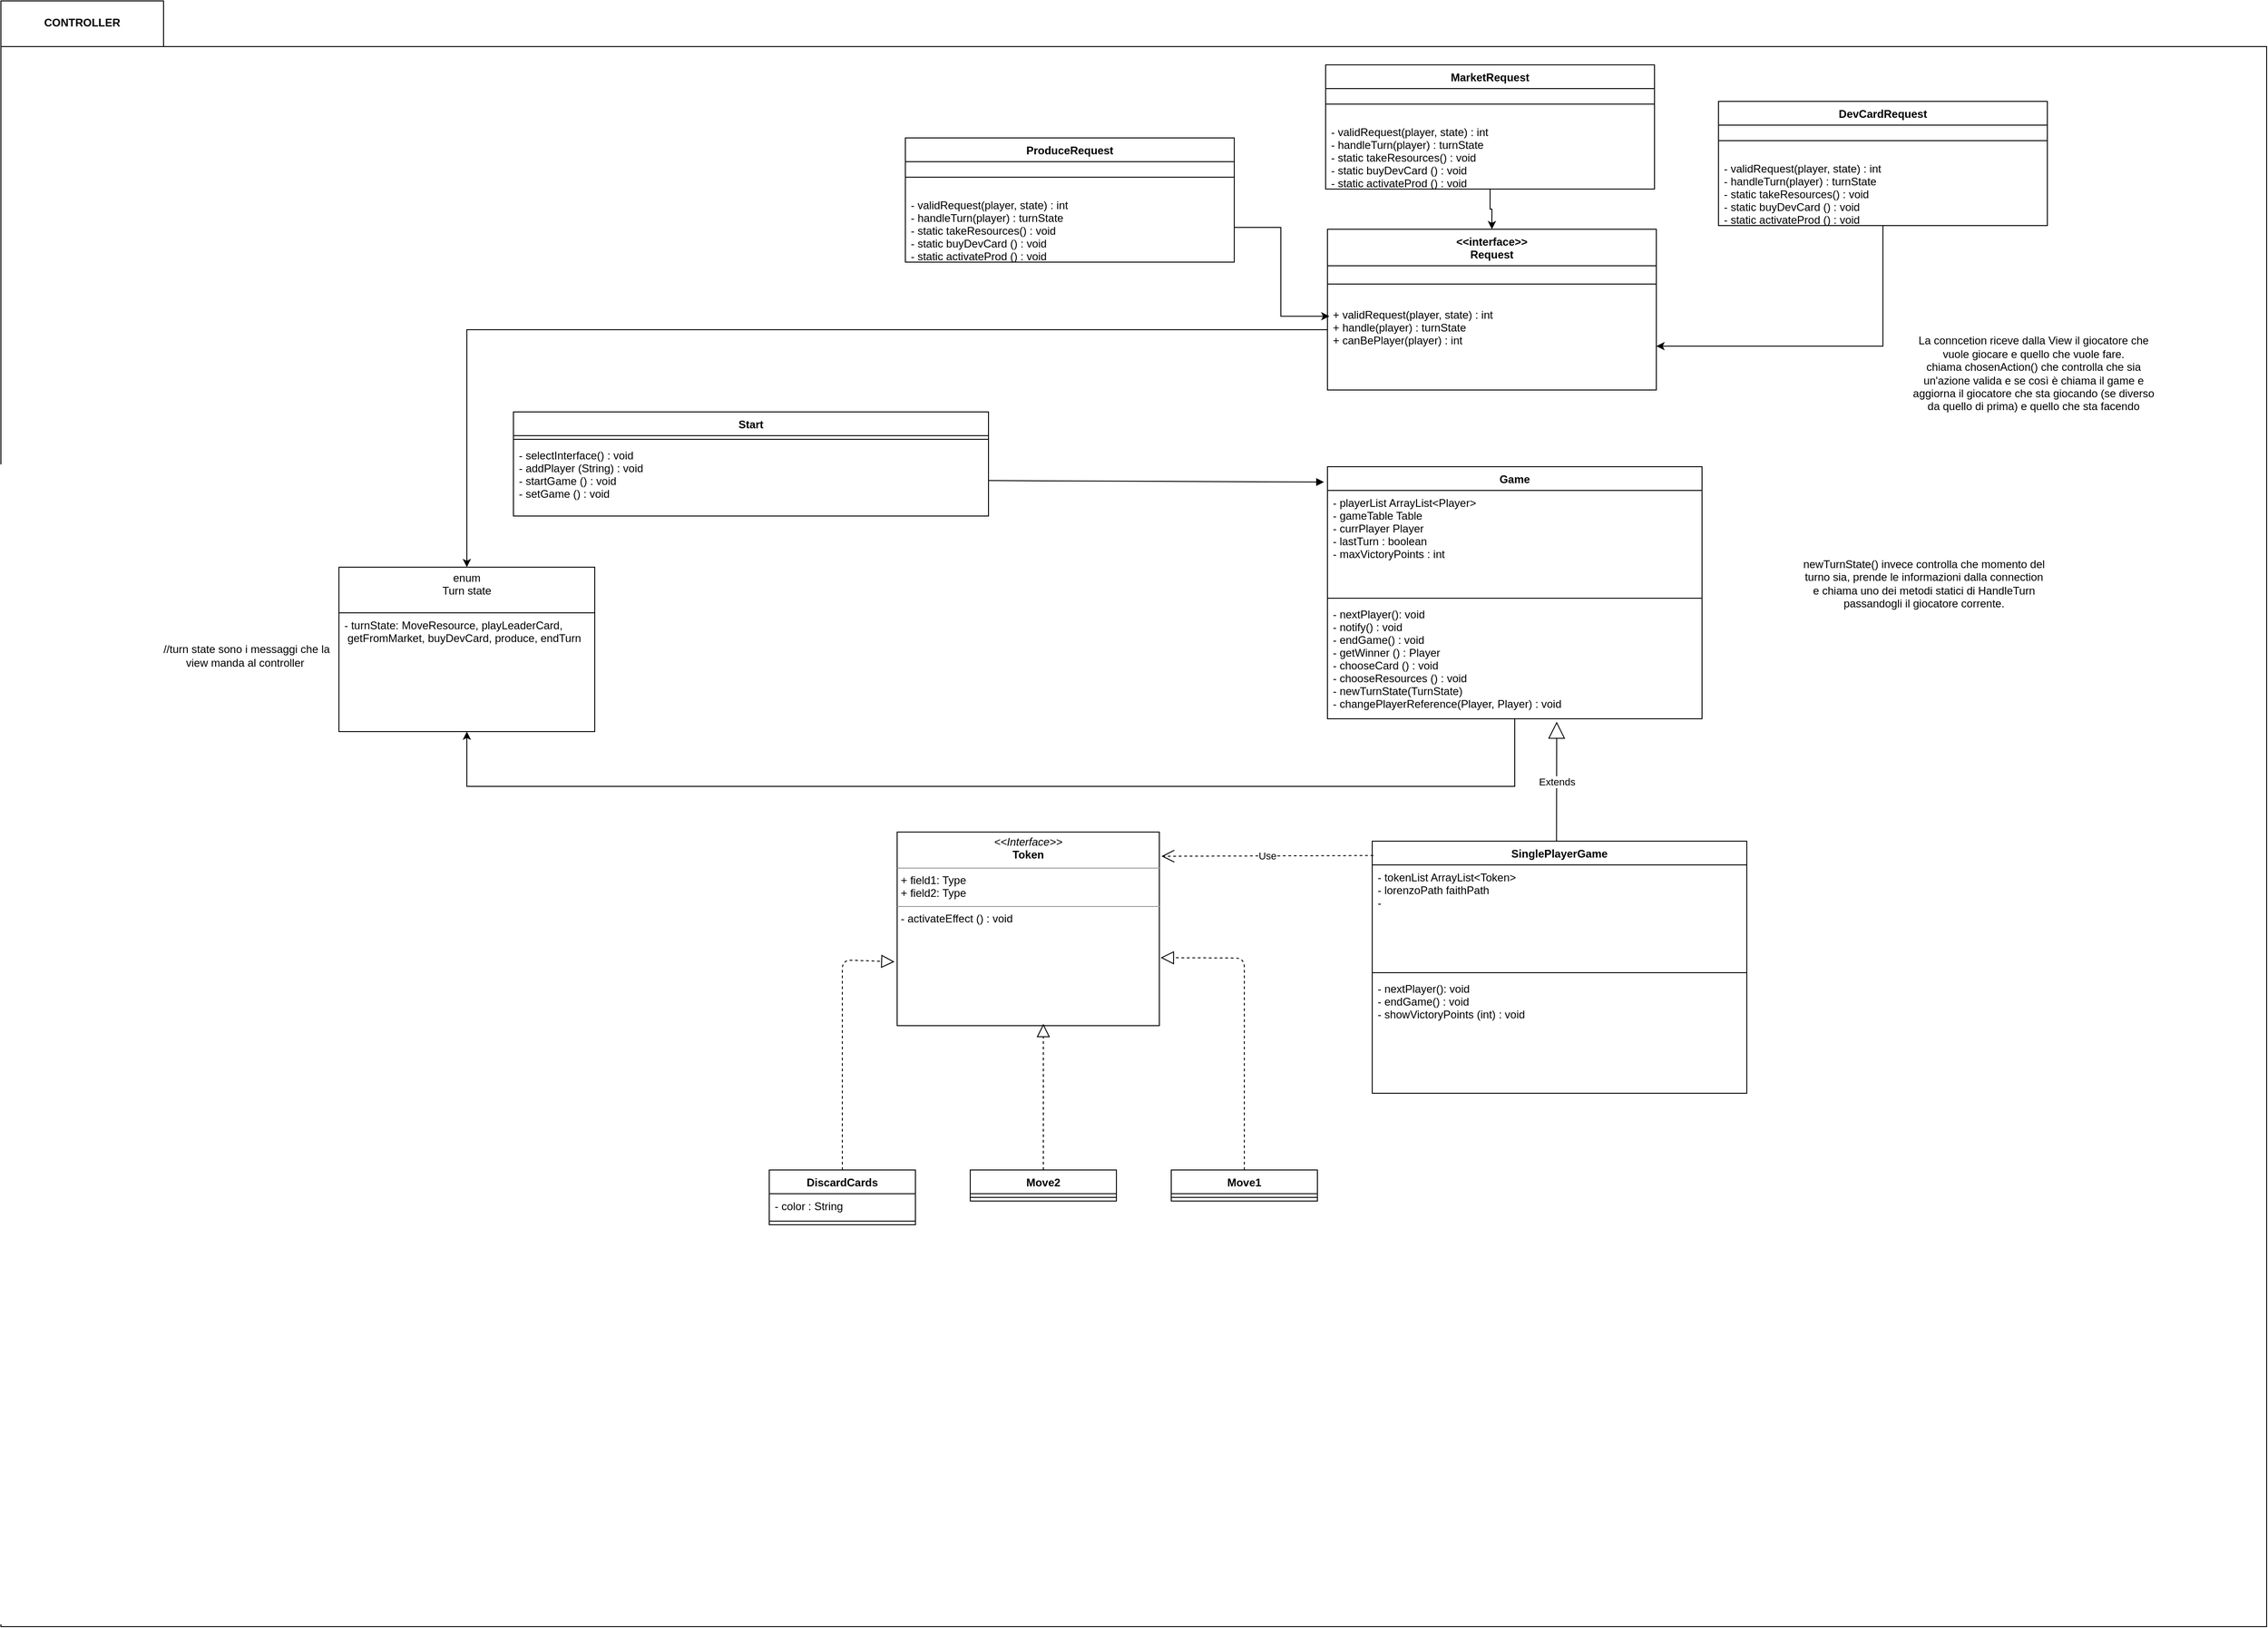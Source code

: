 <mxfile version="14.6.6" type="github">
  <diagram id="XjBvma8TKEidSXA-A0vw" name="Pagina-2">
    <mxGraphModel dx="2676" dy="-725" grid="1" gridSize="10" guides="1" tooltips="1" connect="1" arrows="1" fold="1" page="1" pageScale="1" pageWidth="827" pageHeight="1169" math="0" shadow="0">
      <root>
        <mxCell id="zuPwHXy1TFyjWQxAL-yT-0" />
        <mxCell id="zuPwHXy1TFyjWQxAL-yT-1" parent="zuPwHXy1TFyjWQxAL-yT-0" />
        <mxCell id="zuPwHXy1TFyjWQxAL-yT-2" value="" style="shape=folder;fontStyle=1;spacingTop=10;tabWidth=40;tabHeight=50;tabPosition=left;html=1;fillColor=none;" parent="zuPwHXy1TFyjWQxAL-yT-1" vertex="1">
          <mxGeometry x="-1270" y="1480" width="2480" height="1780" as="geometry" />
        </mxCell>
        <mxCell id="zuPwHXy1TFyjWQxAL-yT-3" value="CONTROLLER" style="text;align=center;fontStyle=1;verticalAlign=middle;spacingLeft=3;spacingRight=3;strokeColor=none;rotatable=0;points=[[0,0.5],[1,0.5]];portConstraint=eastwest;fillColor=none;" parent="zuPwHXy1TFyjWQxAL-yT-1" vertex="1">
          <mxGeometry x="-1261" y="1490" width="160" height="26" as="geometry" />
        </mxCell>
        <mxCell id="zuPwHXy1TFyjWQxAL-yT-4" value="Game" style="swimlane;fontStyle=1;align=center;verticalAlign=top;childLayout=stackLayout;horizontal=1;startSize=26;horizontalStack=0;resizeParent=1;resizeParentMax=0;resizeLast=0;collapsible=1;marginBottom=0;fillColor=none;" parent="zuPwHXy1TFyjWQxAL-yT-1" vertex="1">
          <mxGeometry x="182" y="1990" width="410" height="276" as="geometry" />
        </mxCell>
        <mxCell id="zuPwHXy1TFyjWQxAL-yT-5" value="- playerList ArrayList&lt;Player&gt;&#xa;- gameTable Table&#xa;- currPlayer Player&#xa;- lastTurn : boolean&#xa;- maxVictoryPoints : int&#xa;&#xa;&#xa;" style="text;strokeColor=none;fillColor=none;align=left;verticalAlign=top;spacingLeft=4;spacingRight=4;overflow=hidden;rotatable=0;points=[[0,0.5],[1,0.5]];portConstraint=eastwest;" parent="zuPwHXy1TFyjWQxAL-yT-4" vertex="1">
          <mxGeometry y="26" width="410" height="114" as="geometry" />
        </mxCell>
        <mxCell id="zuPwHXy1TFyjWQxAL-yT-6" value="" style="line;strokeWidth=1;fillColor=none;align=left;verticalAlign=middle;spacingTop=-1;spacingLeft=3;spacingRight=3;rotatable=0;labelPosition=right;points=[];portConstraint=eastwest;" parent="zuPwHXy1TFyjWQxAL-yT-4" vertex="1">
          <mxGeometry y="140" width="410" height="8" as="geometry" />
        </mxCell>
        <mxCell id="zuPwHXy1TFyjWQxAL-yT-7" value="- nextPlayer(): void&#xa;- notify() : void&#xa;- endGame() : void&#xa;- getWinner () : Player&#xa;- chooseCard () : void&#xa;- chooseResources () : void&#xa;- newTurnState(TurnState)&#xa;- changePlayerReference(Player, Player) : void            " style="text;strokeColor=none;fillColor=none;align=left;verticalAlign=top;spacingLeft=4;spacingRight=4;overflow=hidden;rotatable=0;points=[[0,0.5],[1,0.5]];portConstraint=eastwest;" parent="zuPwHXy1TFyjWQxAL-yT-4" vertex="1">
          <mxGeometry y="148" width="410" height="128" as="geometry" />
        </mxCell>
        <mxCell id="zuPwHXy1TFyjWQxAL-yT-8" value="Start" style="swimlane;fontStyle=1;align=center;verticalAlign=top;childLayout=stackLayout;horizontal=1;startSize=26;horizontalStack=0;resizeParent=1;resizeParentMax=0;resizeLast=0;collapsible=1;marginBottom=0;fillColor=none;" parent="zuPwHXy1TFyjWQxAL-yT-1" vertex="1">
          <mxGeometry x="-709" y="1930" width="520" height="114" as="geometry" />
        </mxCell>
        <mxCell id="zuPwHXy1TFyjWQxAL-yT-9" value="" style="line;strokeWidth=1;fillColor=none;align=left;verticalAlign=middle;spacingTop=-1;spacingLeft=3;spacingRight=3;rotatable=0;labelPosition=right;points=[];portConstraint=eastwest;" parent="zuPwHXy1TFyjWQxAL-yT-8" vertex="1">
          <mxGeometry y="26" width="520" height="8" as="geometry" />
        </mxCell>
        <mxCell id="zuPwHXy1TFyjWQxAL-yT-10" value="- selectInterface() : void&#xa;- addPlayer (String) : void&#xa;- startGame () : void&#xa;- setGame () : void&#xa;&#xa;" style="text;strokeColor=none;fillColor=none;align=left;verticalAlign=top;spacingLeft=4;spacingRight=4;overflow=hidden;rotatable=0;points=[[0,0.5],[1,0.5]];portConstraint=eastwest;" parent="zuPwHXy1TFyjWQxAL-yT-8" vertex="1">
          <mxGeometry y="34" width="520" height="80" as="geometry" />
        </mxCell>
        <mxCell id="zuPwHXy1TFyjWQxAL-yT-14" value="Extends" style="endArrow=block;endSize=16;endFill=0;html=1;entryX=0.612;entryY=1.025;entryDx=0;entryDy=0;entryPerimeter=0;exitX=0.492;exitY=0.001;exitDx=0;exitDy=0;exitPerimeter=0;" parent="zuPwHXy1TFyjWQxAL-yT-1" source="zuPwHXy1TFyjWQxAL-yT-15" target="zuPwHXy1TFyjWQxAL-yT-7" edge="1">
          <mxGeometry width="160" relative="1" as="geometry">
            <mxPoint x="613.174" y="2520" as="sourcePoint" />
            <mxPoint x="591" y="2370" as="targetPoint" />
          </mxGeometry>
        </mxCell>
        <mxCell id="zuPwHXy1TFyjWQxAL-yT-15" value="SinglePlayerGame" style="swimlane;fontStyle=1;align=center;verticalAlign=top;childLayout=stackLayout;horizontal=1;startSize=26;horizontalStack=0;resizeParent=1;resizeParentMax=0;resizeLast=0;collapsible=1;marginBottom=0;fillColor=none;" parent="zuPwHXy1TFyjWQxAL-yT-1" vertex="1">
          <mxGeometry x="231" y="2400" width="410" height="276" as="geometry" />
        </mxCell>
        <mxCell id="zuPwHXy1TFyjWQxAL-yT-16" value="- tokenList ArrayList&lt;Token&gt;&#xa;- lorenzoPath faithPath&#xa;- &#xa;" style="text;strokeColor=none;fillColor=none;align=left;verticalAlign=top;spacingLeft=4;spacingRight=4;overflow=hidden;rotatable=0;points=[[0,0.5],[1,0.5]];portConstraint=eastwest;" parent="zuPwHXy1TFyjWQxAL-yT-15" vertex="1">
          <mxGeometry y="26" width="410" height="114" as="geometry" />
        </mxCell>
        <mxCell id="zuPwHXy1TFyjWQxAL-yT-17" value="" style="line;strokeWidth=1;fillColor=none;align=left;verticalAlign=middle;spacingTop=-1;spacingLeft=3;spacingRight=3;rotatable=0;labelPosition=right;points=[];portConstraint=eastwest;" parent="zuPwHXy1TFyjWQxAL-yT-15" vertex="1">
          <mxGeometry y="140" width="410" height="8" as="geometry" />
        </mxCell>
        <mxCell id="zuPwHXy1TFyjWQxAL-yT-18" value="- nextPlayer(): void&#xa;- endGame() : void&#xa;- showVictoryPoints (int) : void" style="text;strokeColor=none;fillColor=none;align=left;verticalAlign=top;spacingLeft=4;spacingRight=4;overflow=hidden;rotatable=0;points=[[0,0.5],[1,0.5]];portConstraint=eastwest;" parent="zuPwHXy1TFyjWQxAL-yT-15" vertex="1">
          <mxGeometry y="148" width="410" height="128" as="geometry" />
        </mxCell>
        <mxCell id="zuPwHXy1TFyjWQxAL-yT-19" value="" style="html=1;verticalAlign=bottom;endArrow=block;entryX=-0.009;entryY=0.061;entryDx=0;entryDy=0;entryPerimeter=0;" parent="zuPwHXy1TFyjWQxAL-yT-1" source="zuPwHXy1TFyjWQxAL-yT-10" target="zuPwHXy1TFyjWQxAL-yT-4" edge="1">
          <mxGeometry width="80" relative="1" as="geometry">
            <mxPoint x="-179" y="2010" as="sourcePoint" />
            <mxPoint x="-99" y="2010" as="targetPoint" />
          </mxGeometry>
        </mxCell>
        <mxCell id="zuPwHXy1TFyjWQxAL-yT-23" value="&lt;p style=&quot;margin: 0px ; margin-top: 4px ; text-align: center&quot;&gt;&lt;i&gt;&amp;lt;&amp;lt;Interface&amp;gt;&amp;gt;&lt;/i&gt;&lt;br&gt;&lt;b&gt;Token&lt;/b&gt;&lt;/p&gt;&lt;hr size=&quot;1&quot;&gt;&lt;p style=&quot;margin: 0px ; margin-left: 4px&quot;&gt;+ field1: Type&lt;br&gt;+ field2: Type&lt;/p&gt;&lt;hr size=&quot;1&quot;&gt;&lt;p style=&quot;margin: 0px ; margin-left: 4px&quot;&gt;- activateEffect () : void&lt;/p&gt;" style="verticalAlign=top;align=left;overflow=fill;fontSize=12;fontFamily=Helvetica;html=1;" parent="zuPwHXy1TFyjWQxAL-yT-1" vertex="1">
          <mxGeometry x="-289" y="2390" width="287" height="212" as="geometry" />
        </mxCell>
        <mxCell id="zuPwHXy1TFyjWQxAL-yT-24" value="DiscardCards" style="swimlane;fontStyle=1;align=center;verticalAlign=top;childLayout=stackLayout;horizontal=1;startSize=26;horizontalStack=0;resizeParent=1;resizeParentMax=0;resizeLast=0;collapsible=1;marginBottom=0;" parent="zuPwHXy1TFyjWQxAL-yT-1" vertex="1">
          <mxGeometry x="-429" y="2760" width="160" height="60" as="geometry" />
        </mxCell>
        <mxCell id="zuPwHXy1TFyjWQxAL-yT-25" value="- color : String" style="text;strokeColor=none;fillColor=none;align=left;verticalAlign=top;spacingLeft=4;spacingRight=4;overflow=hidden;rotatable=0;points=[[0,0.5],[1,0.5]];portConstraint=eastwest;" parent="zuPwHXy1TFyjWQxAL-yT-24" vertex="1">
          <mxGeometry y="26" width="160" height="26" as="geometry" />
        </mxCell>
        <mxCell id="zuPwHXy1TFyjWQxAL-yT-26" value="" style="line;strokeWidth=1;fillColor=none;align=left;verticalAlign=middle;spacingTop=-1;spacingLeft=3;spacingRight=3;rotatable=0;labelPosition=right;points=[];portConstraint=eastwest;" parent="zuPwHXy1TFyjWQxAL-yT-24" vertex="1">
          <mxGeometry y="52" width="160" height="8" as="geometry" />
        </mxCell>
        <mxCell id="zuPwHXy1TFyjWQxAL-yT-27" value="" style="endArrow=block;dashed=1;endFill=0;endSize=12;html=1;exitX=0.5;exitY=0;exitDx=0;exitDy=0;entryX=-0.01;entryY=0.67;entryDx=0;entryDy=0;entryPerimeter=0;" parent="zuPwHXy1TFyjWQxAL-yT-1" source="zuPwHXy1TFyjWQxAL-yT-24" target="zuPwHXy1TFyjWQxAL-yT-23" edge="1">
          <mxGeometry width="160" relative="1" as="geometry">
            <mxPoint x="-449" y="2810" as="sourcePoint" />
            <mxPoint x="-289" y="2810" as="targetPoint" />
            <Array as="points">
              <mxPoint x="-349" y="2530" />
            </Array>
          </mxGeometry>
        </mxCell>
        <mxCell id="zuPwHXy1TFyjWQxAL-yT-28" value="Move2" style="swimlane;fontStyle=1;align=center;verticalAlign=top;childLayout=stackLayout;horizontal=1;startSize=26;horizontalStack=0;resizeParent=1;resizeParentMax=0;resizeLast=0;collapsible=1;marginBottom=0;" parent="zuPwHXy1TFyjWQxAL-yT-1" vertex="1">
          <mxGeometry x="-209" y="2760" width="160" height="34" as="geometry" />
        </mxCell>
        <mxCell id="zuPwHXy1TFyjWQxAL-yT-29" value="" style="line;strokeWidth=1;fillColor=none;align=left;verticalAlign=middle;spacingTop=-1;spacingLeft=3;spacingRight=3;rotatable=0;labelPosition=right;points=[];portConstraint=eastwest;" parent="zuPwHXy1TFyjWQxAL-yT-28" vertex="1">
          <mxGeometry y="26" width="160" height="8" as="geometry" />
        </mxCell>
        <mxCell id="zuPwHXy1TFyjWQxAL-yT-30" value="Move1" style="swimlane;fontStyle=1;align=center;verticalAlign=top;childLayout=stackLayout;horizontal=1;startSize=26;horizontalStack=0;resizeParent=1;resizeParentMax=0;resizeLast=0;collapsible=1;marginBottom=0;" parent="zuPwHXy1TFyjWQxAL-yT-1" vertex="1">
          <mxGeometry x="11" y="2760" width="160" height="34" as="geometry" />
        </mxCell>
        <mxCell id="zuPwHXy1TFyjWQxAL-yT-31" value="" style="line;strokeWidth=1;fillColor=none;align=left;verticalAlign=middle;spacingTop=-1;spacingLeft=3;spacingRight=3;rotatable=0;labelPosition=right;points=[];portConstraint=eastwest;" parent="zuPwHXy1TFyjWQxAL-yT-30" vertex="1">
          <mxGeometry y="26" width="160" height="8" as="geometry" />
        </mxCell>
        <mxCell id="zuPwHXy1TFyjWQxAL-yT-32" value="" style="endArrow=block;dashed=1;endFill=0;endSize=12;html=1;exitX=0.5;exitY=0;exitDx=0;exitDy=0;" parent="zuPwHXy1TFyjWQxAL-yT-1" source="zuPwHXy1TFyjWQxAL-yT-28" edge="1">
          <mxGeometry width="160" relative="1" as="geometry">
            <mxPoint x="-139" y="2850" as="sourcePoint" />
            <mxPoint x="-129" y="2600" as="targetPoint" />
          </mxGeometry>
        </mxCell>
        <mxCell id="zuPwHXy1TFyjWQxAL-yT-33" value="" style="endArrow=block;dashed=1;endFill=0;endSize=12;html=1;exitX=0.5;exitY=0;exitDx=0;exitDy=0;entryX=1.005;entryY=0.649;entryDx=0;entryDy=0;entryPerimeter=0;" parent="zuPwHXy1TFyjWQxAL-yT-1" source="zuPwHXy1TFyjWQxAL-yT-30" target="zuPwHXy1TFyjWQxAL-yT-23" edge="1">
          <mxGeometry width="160" relative="1" as="geometry">
            <mxPoint x="121" y="2830" as="sourcePoint" />
            <mxPoint x="281" y="2830" as="targetPoint" />
            <Array as="points">
              <mxPoint x="91" y="2528" />
            </Array>
          </mxGeometry>
        </mxCell>
        <mxCell id="zuPwHXy1TFyjWQxAL-yT-34" value="Use" style="endArrow=open;endSize=12;dashed=1;html=1;exitX=0.003;exitY=0.057;exitDx=0;exitDy=0;exitPerimeter=0;entryX=1.008;entryY=0.125;entryDx=0;entryDy=0;entryPerimeter=0;" parent="zuPwHXy1TFyjWQxAL-yT-1" source="zuPwHXy1TFyjWQxAL-yT-15" target="zuPwHXy1TFyjWQxAL-yT-23" edge="1">
          <mxGeometry width="160" relative="1" as="geometry">
            <mxPoint x="151" y="2600" as="sourcePoint" />
            <mxPoint x="311" y="2600" as="targetPoint" />
          </mxGeometry>
        </mxCell>
        <mxCell id="QdaKhmfzMMFKIb9w_ULD-0" value="enum&#xa;Turn state&#xa;" style="swimlane;fontStyle=0;childLayout=stackLayout;horizontal=1;startSize=50;fillColor=none;horizontalStack=0;resizeParent=1;resizeParentMax=0;resizeLast=0;collapsible=1;marginBottom=0;" parent="zuPwHXy1TFyjWQxAL-yT-1" vertex="1">
          <mxGeometry x="-900" y="2100" width="280" height="180" as="geometry" />
        </mxCell>
        <mxCell id="QdaKhmfzMMFKIb9w_ULD-2" value="- turnState: MoveResource, playLeaderCard,&#xa; getFromMarket, buyDevCard, produce, endTurn  " style="text;strokeColor=none;fillColor=none;align=left;verticalAlign=top;spacingLeft=4;spacingRight=4;overflow=hidden;rotatable=0;points=[[0,0.5],[1,0.5]];portConstraint=eastwest;" parent="QdaKhmfzMMFKIb9w_ULD-0" vertex="1">
          <mxGeometry y="50" width="280" height="130" as="geometry" />
        </mxCell>
        <mxCell id="QdaKhmfzMMFKIb9w_ULD-4" value="//turn state sono i messaggi che la view manda al controller&amp;nbsp;" style="text;html=1;strokeColor=none;fillColor=none;align=center;verticalAlign=middle;whiteSpace=wrap;rounded=0;" parent="zuPwHXy1TFyjWQxAL-yT-1" vertex="1">
          <mxGeometry x="-1101" y="2170" width="200" height="54" as="geometry" />
        </mxCell>
        <mxCell id="QdaKhmfzMMFKIb9w_ULD-5" value="La conncetion riceve dalla View il giocatore che vuole giocare e quello che vuole fare.&lt;br&gt;chiama chosenAction() che controlla che sia un&#39;azione valida e se così è chiama il game e aggiorna il giocatore che sta giocando (se diverso da quello di prima) e quello che sta facendo" style="text;html=1;strokeColor=none;fillColor=none;align=center;verticalAlign=middle;whiteSpace=wrap;rounded=0;" parent="zuPwHXy1TFyjWQxAL-yT-1" vertex="1">
          <mxGeometry x="820" y="1800" width="270" height="175" as="geometry" />
        </mxCell>
        <mxCell id="QdaKhmfzMMFKIb9w_ULD-6" value="newTurnState() invece controlla che momento del turno sia, prende le informazioni dalla connection e chiama uno dei metodi statici di HandleTurn passandogli il giocatore corrente." style="text;html=1;strokeColor=none;fillColor=none;align=center;verticalAlign=middle;whiteSpace=wrap;rounded=0;" parent="zuPwHXy1TFyjWQxAL-yT-1" vertex="1">
          <mxGeometry x="700" y="2030" width="270" height="175" as="geometry" />
        </mxCell>
        <mxCell id="UZ8g9i1Q12Po_Xgt0YLo-18" style="edgeStyle=orthogonalEdgeStyle;rounded=0;orthogonalLoop=1;jettySize=auto;html=1;" edge="1" parent="zuPwHXy1TFyjWQxAL-yT-1" source="UZ8g9i1Q12Po_Xgt0YLo-0" target="QdaKhmfzMMFKIb9w_ULD-0">
          <mxGeometry relative="1" as="geometry">
            <Array as="points">
              <mxPoint x="-760" y="1840" />
            </Array>
          </mxGeometry>
        </mxCell>
        <mxCell id="UZ8g9i1Q12Po_Xgt0YLo-0" value="&lt;&lt;interface&gt;&gt;&#xa;Request" style="swimlane;fontStyle=1;align=center;verticalAlign=top;childLayout=stackLayout;horizontal=1;startSize=40;horizontalStack=0;resizeParent=1;resizeParentMax=0;resizeLast=0;collapsible=1;marginBottom=0;" vertex="1" parent="zuPwHXy1TFyjWQxAL-yT-1">
          <mxGeometry x="182" y="1730" width="360" height="176" as="geometry">
            <mxRectangle x="182" y="1730" width="110" height="30" as="alternateBounds" />
          </mxGeometry>
        </mxCell>
        <mxCell id="UZ8g9i1Q12Po_Xgt0YLo-1" value="" style="line;strokeWidth=1;fillColor=none;align=left;verticalAlign=middle;spacingTop=-1;spacingLeft=3;spacingRight=3;rotatable=0;labelPosition=right;points=[];portConstraint=eastwest;" vertex="1" parent="UZ8g9i1Q12Po_Xgt0YLo-0">
          <mxGeometry y="40" width="360" height="40" as="geometry" />
        </mxCell>
        <mxCell id="UZ8g9i1Q12Po_Xgt0YLo-2" value="+ validRequest(player, state) : int&#xa;+ handle(player) : turnState&#xa;+ canBePlayer(player) : int&#xa;" style="text;strokeColor=none;fillColor=none;align=left;verticalAlign=top;spacingLeft=4;spacingRight=4;overflow=hidden;rotatable=0;points=[[0,0.5],[1,0.5]];portConstraint=eastwest;" vertex="1" parent="UZ8g9i1Q12Po_Xgt0YLo-0">
          <mxGeometry y="80" width="360" height="96" as="geometry" />
        </mxCell>
        <mxCell id="UZ8g9i1Q12Po_Xgt0YLo-3" value="ProduceRequest" style="swimlane;fontStyle=1;align=center;verticalAlign=top;childLayout=stackLayout;horizontal=1;startSize=26;horizontalStack=0;resizeParent=1;resizeParentMax=0;resizeLast=0;collapsible=1;marginBottom=0;" vertex="1" parent="zuPwHXy1TFyjWQxAL-yT-1">
          <mxGeometry x="-280" y="1630" width="360" height="136" as="geometry" />
        </mxCell>
        <mxCell id="UZ8g9i1Q12Po_Xgt0YLo-4" value="" style="line;strokeWidth=1;fillColor=none;align=left;verticalAlign=middle;spacingTop=-1;spacingLeft=3;spacingRight=3;rotatable=0;labelPosition=right;points=[];portConstraint=eastwest;" vertex="1" parent="UZ8g9i1Q12Po_Xgt0YLo-3">
          <mxGeometry y="26" width="360" height="34" as="geometry" />
        </mxCell>
        <mxCell id="UZ8g9i1Q12Po_Xgt0YLo-5" value="- validRequest(player, state) : int&#xa;- handleTurn(player) : turnState&#xa;- static takeResources() : void&#xa;- static buyDevCard () : void&#xa;- static activateProd () : void" style="text;strokeColor=none;fillColor=none;align=left;verticalAlign=top;spacingLeft=4;spacingRight=4;overflow=hidden;rotatable=0;points=[[0,0.5],[1,0.5]];portConstraint=eastwest;" vertex="1" parent="UZ8g9i1Q12Po_Xgt0YLo-3">
          <mxGeometry y="60" width="360" height="76" as="geometry" />
        </mxCell>
        <mxCell id="UZ8g9i1Q12Po_Xgt0YLo-13" style="edgeStyle=orthogonalEdgeStyle;rounded=0;orthogonalLoop=1;jettySize=auto;html=1;entryX=0.5;entryY=0;entryDx=0;entryDy=0;" edge="1" parent="zuPwHXy1TFyjWQxAL-yT-1" source="UZ8g9i1Q12Po_Xgt0YLo-6" target="UZ8g9i1Q12Po_Xgt0YLo-0">
          <mxGeometry relative="1" as="geometry" />
        </mxCell>
        <mxCell id="UZ8g9i1Q12Po_Xgt0YLo-6" value="MarketRequest" style="swimlane;fontStyle=1;align=center;verticalAlign=top;childLayout=stackLayout;horizontal=1;startSize=26;horizontalStack=0;resizeParent=1;resizeParentMax=0;resizeLast=0;collapsible=1;marginBottom=0;" vertex="1" parent="zuPwHXy1TFyjWQxAL-yT-1">
          <mxGeometry x="180" y="1550" width="360" height="136" as="geometry" />
        </mxCell>
        <mxCell id="UZ8g9i1Q12Po_Xgt0YLo-7" value="" style="line;strokeWidth=1;fillColor=none;align=left;verticalAlign=middle;spacingTop=-1;spacingLeft=3;spacingRight=3;rotatable=0;labelPosition=right;points=[];portConstraint=eastwest;" vertex="1" parent="UZ8g9i1Q12Po_Xgt0YLo-6">
          <mxGeometry y="26" width="360" height="34" as="geometry" />
        </mxCell>
        <mxCell id="UZ8g9i1Q12Po_Xgt0YLo-8" value="- validRequest(player, state) : int&#xa;- handleTurn(player) : turnState&#xa;- static takeResources() : void&#xa;- static buyDevCard () : void&#xa;- static activateProd () : void" style="text;strokeColor=none;fillColor=none;align=left;verticalAlign=top;spacingLeft=4;spacingRight=4;overflow=hidden;rotatable=0;points=[[0,0.5],[1,0.5]];portConstraint=eastwest;" vertex="1" parent="UZ8g9i1Q12Po_Xgt0YLo-6">
          <mxGeometry y="60" width="360" height="76" as="geometry" />
        </mxCell>
        <mxCell id="UZ8g9i1Q12Po_Xgt0YLo-14" style="edgeStyle=orthogonalEdgeStyle;rounded=0;orthogonalLoop=1;jettySize=auto;html=1;entryX=1;entryY=0.5;entryDx=0;entryDy=0;" edge="1" parent="zuPwHXy1TFyjWQxAL-yT-1" source="UZ8g9i1Q12Po_Xgt0YLo-9" target="UZ8g9i1Q12Po_Xgt0YLo-2">
          <mxGeometry relative="1" as="geometry" />
        </mxCell>
        <mxCell id="UZ8g9i1Q12Po_Xgt0YLo-9" value="DevCardRequest" style="swimlane;fontStyle=1;align=center;verticalAlign=top;childLayout=stackLayout;horizontal=1;startSize=26;horizontalStack=0;resizeParent=1;resizeParentMax=0;resizeLast=0;collapsible=1;marginBottom=0;" vertex="1" parent="zuPwHXy1TFyjWQxAL-yT-1">
          <mxGeometry x="610" y="1590" width="360" height="136" as="geometry" />
        </mxCell>
        <mxCell id="UZ8g9i1Q12Po_Xgt0YLo-10" value="" style="line;strokeWidth=1;fillColor=none;align=left;verticalAlign=middle;spacingTop=-1;spacingLeft=3;spacingRight=3;rotatable=0;labelPosition=right;points=[];portConstraint=eastwest;" vertex="1" parent="UZ8g9i1Q12Po_Xgt0YLo-9">
          <mxGeometry y="26" width="360" height="34" as="geometry" />
        </mxCell>
        <mxCell id="UZ8g9i1Q12Po_Xgt0YLo-11" value="- validRequest(player, state) : int&#xa;- handleTurn(player) : turnState&#xa;- static takeResources() : void&#xa;- static buyDevCard () : void&#xa;- static activateProd () : void" style="text;strokeColor=none;fillColor=none;align=left;verticalAlign=top;spacingLeft=4;spacingRight=4;overflow=hidden;rotatable=0;points=[[0,0.5],[1,0.5]];portConstraint=eastwest;" vertex="1" parent="UZ8g9i1Q12Po_Xgt0YLo-9">
          <mxGeometry y="60" width="360" height="76" as="geometry" />
        </mxCell>
        <mxCell id="UZ8g9i1Q12Po_Xgt0YLo-12" style="edgeStyle=orthogonalEdgeStyle;rounded=0;orthogonalLoop=1;jettySize=auto;html=1;entryX=0.006;entryY=0.159;entryDx=0;entryDy=0;entryPerimeter=0;" edge="1" parent="zuPwHXy1TFyjWQxAL-yT-1" source="UZ8g9i1Q12Po_Xgt0YLo-5" target="UZ8g9i1Q12Po_Xgt0YLo-2">
          <mxGeometry relative="1" as="geometry" />
        </mxCell>
        <mxCell id="UZ8g9i1Q12Po_Xgt0YLo-16" style="edgeStyle=orthogonalEdgeStyle;rounded=0;orthogonalLoop=1;jettySize=auto;html=1;" edge="1" parent="zuPwHXy1TFyjWQxAL-yT-1" source="zuPwHXy1TFyjWQxAL-yT-7" target="QdaKhmfzMMFKIb9w_ULD-2">
          <mxGeometry relative="1" as="geometry">
            <Array as="points">
              <mxPoint x="387" y="2340" />
              <mxPoint x="-760" y="2340" />
            </Array>
          </mxGeometry>
        </mxCell>
      </root>
    </mxGraphModel>
  </diagram>
</mxfile>
